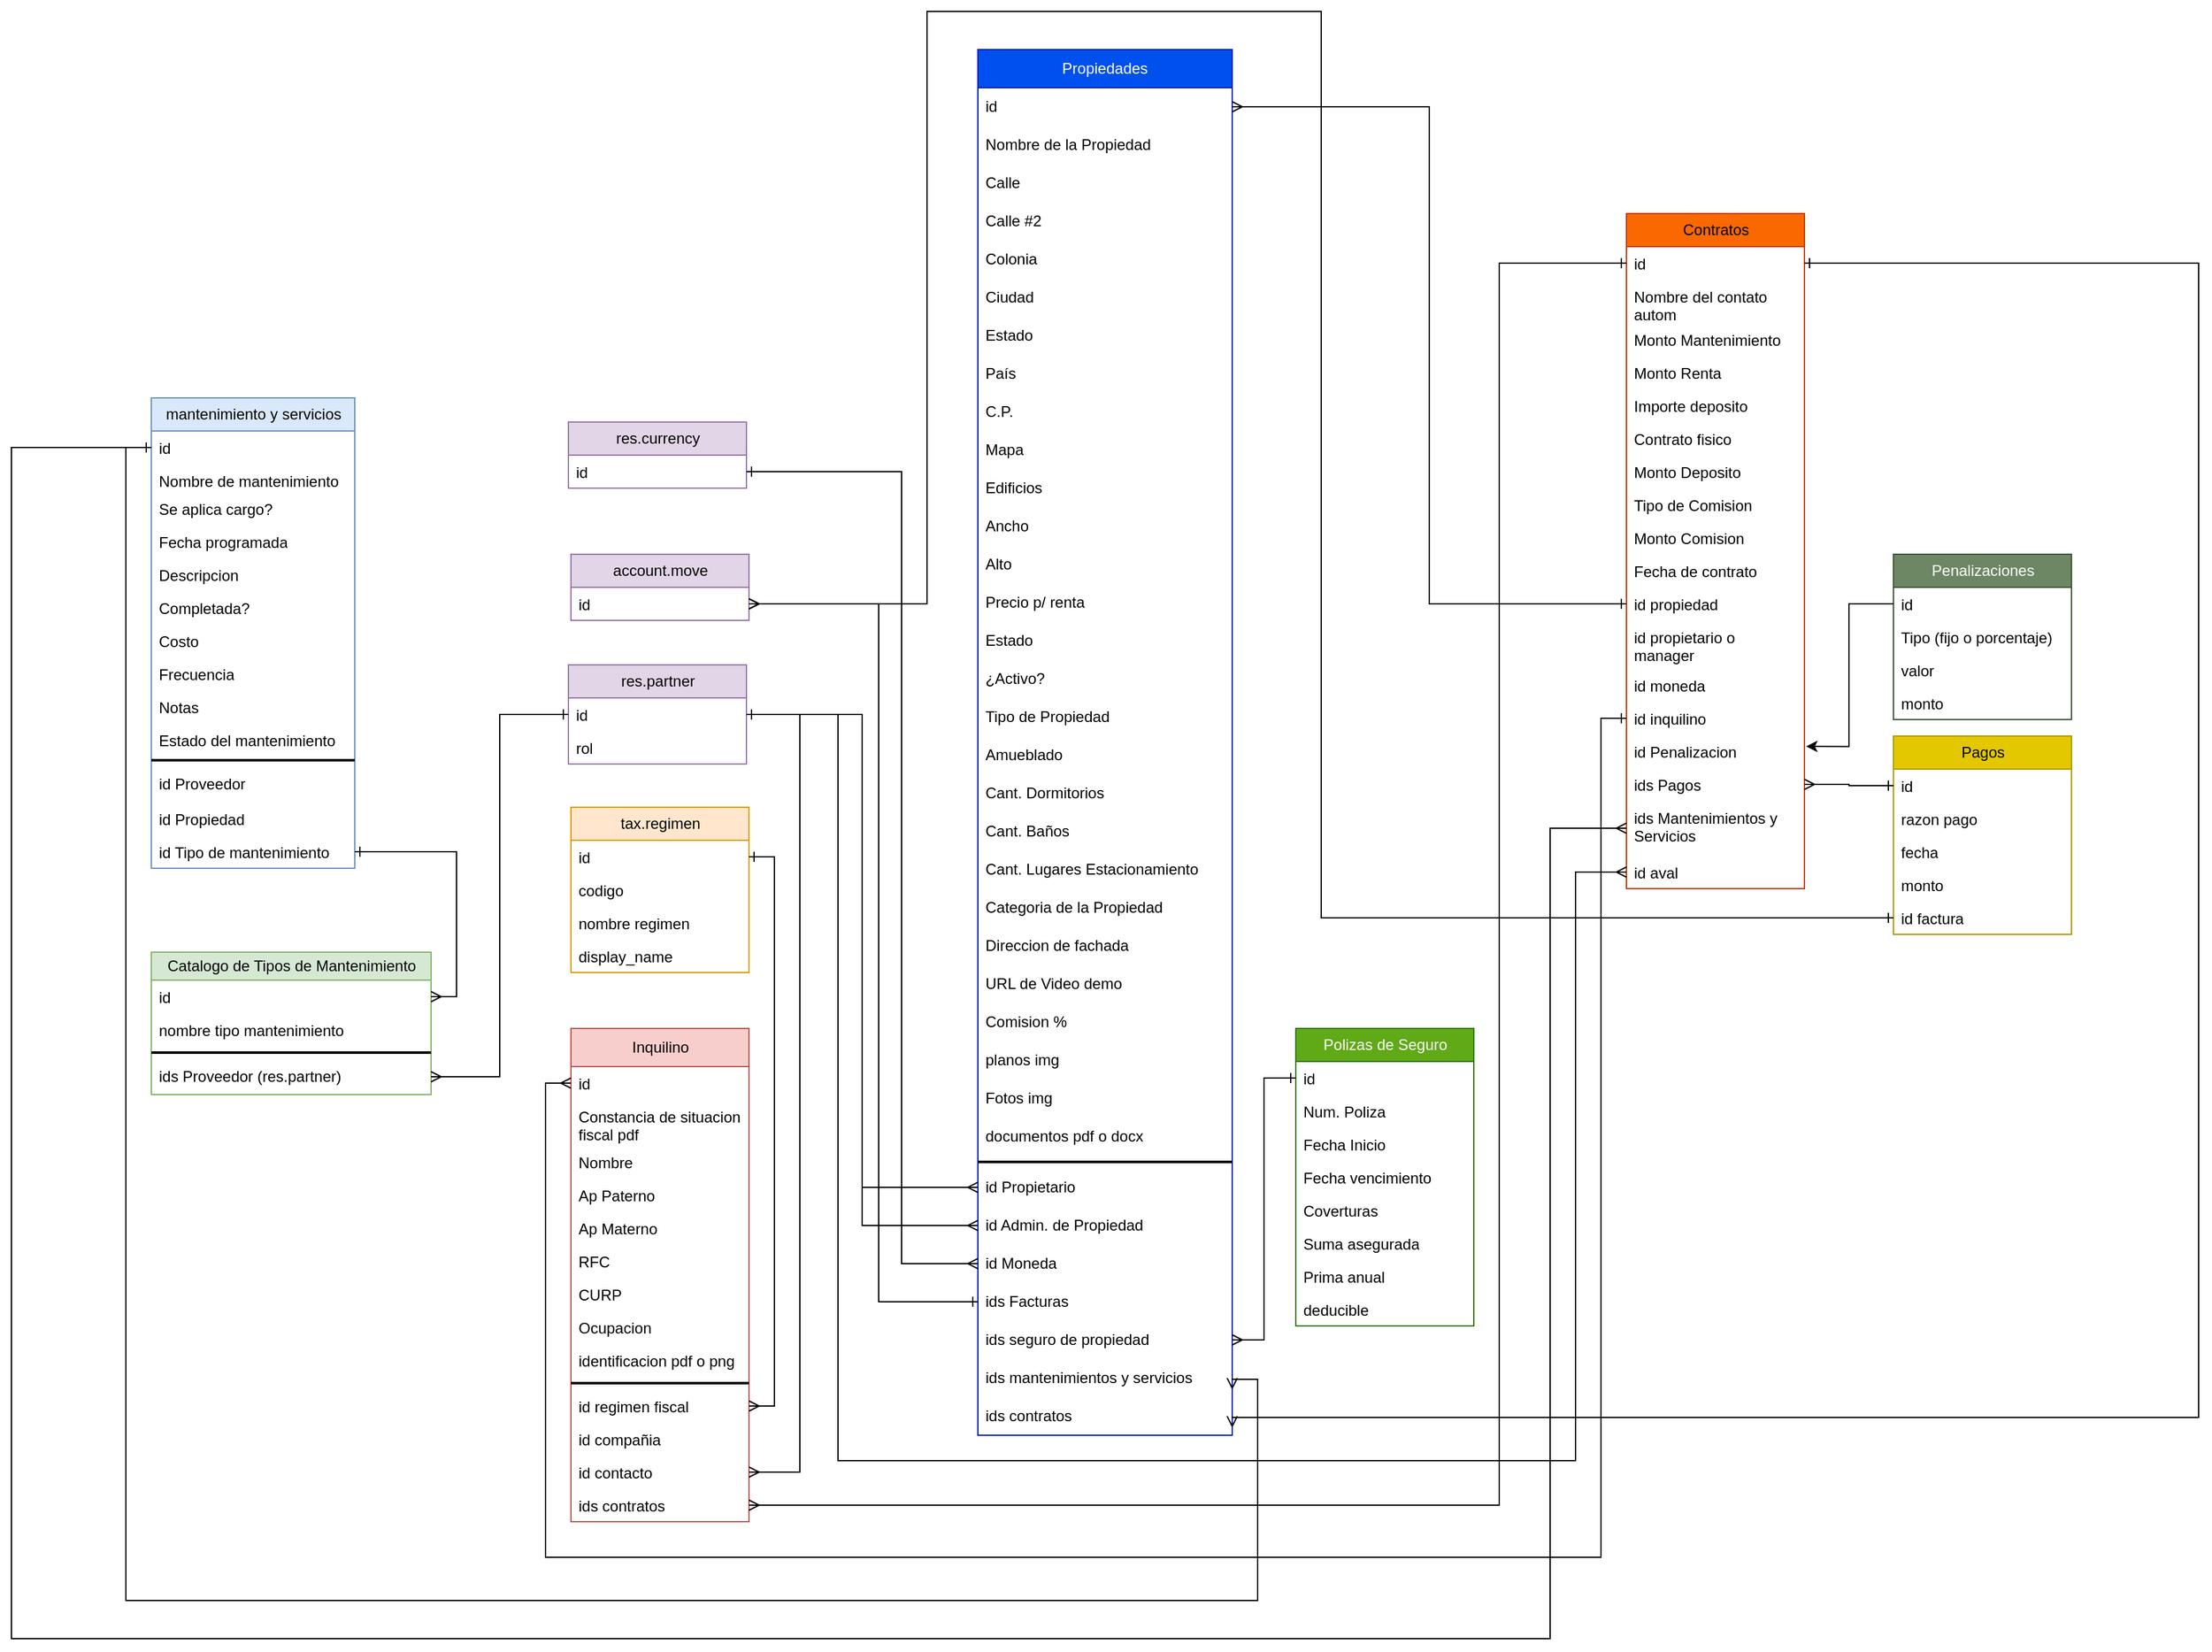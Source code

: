 <mxfile version="23.1.5" type="device">
  <diagram name="Página-1" id="oZFoH5vriw2M6Vu5BIgv">
    <mxGraphModel dx="1434" dy="836" grid="0" gridSize="10" guides="1" tooltips="1" connect="1" arrows="1" fold="1" page="1" pageScale="1" pageWidth="2336" pageHeight="1654" math="0" shadow="0">
      <root>
        <mxCell id="0" />
        <mxCell id="1" parent="0" />
        <mxCell id="PHPoJXNUA-QXFvKoqQLY-5" value="Propiedades" style="swimlane;fontStyle=0;childLayout=stackLayout;horizontal=1;startSize=30;horizontalStack=0;resizeParent=1;resizeParentMax=0;resizeLast=0;collapsible=1;marginBottom=0;whiteSpace=wrap;html=1;fillColor=#0050ef;fontColor=#ffffff;strokeColor=#001DBC;" parent="1" vertex="1">
          <mxGeometry x="1060" y="194" width="200" height="1090" as="geometry" />
        </mxCell>
        <mxCell id="PHPoJXNUA-QXFvKoqQLY-7" value="id" style="text;strokeColor=none;fillColor=none;align=left;verticalAlign=middle;spacingLeft=4;spacingRight=4;overflow=hidden;points=[[0,0.5],[1,0.5]];portConstraint=eastwest;rotatable=0;whiteSpace=wrap;html=1;" parent="PHPoJXNUA-QXFvKoqQLY-5" vertex="1">
          <mxGeometry y="30" width="200" height="30" as="geometry" />
        </mxCell>
        <mxCell id="PHPoJXNUA-QXFvKoqQLY-10" value="Nombre de la Propiedad" style="text;strokeColor=none;fillColor=none;align=left;verticalAlign=middle;spacingLeft=4;spacingRight=4;overflow=hidden;points=[[0,0.5],[1,0.5]];portConstraint=eastwest;rotatable=0;whiteSpace=wrap;html=1;" parent="PHPoJXNUA-QXFvKoqQLY-5" vertex="1">
          <mxGeometry y="60" width="200" height="30" as="geometry" />
        </mxCell>
        <mxCell id="PHPoJXNUA-QXFvKoqQLY-9" value="Calle" style="text;strokeColor=none;fillColor=none;align=left;verticalAlign=middle;spacingLeft=4;spacingRight=4;overflow=hidden;points=[[0,0.5],[1,0.5]];portConstraint=eastwest;rotatable=0;whiteSpace=wrap;html=1;" parent="PHPoJXNUA-QXFvKoqQLY-5" vertex="1">
          <mxGeometry y="90" width="200" height="30" as="geometry" />
        </mxCell>
        <mxCell id="PHPoJXNUA-QXFvKoqQLY-11" value="Calle #2" style="text;strokeColor=none;fillColor=none;align=left;verticalAlign=middle;spacingLeft=4;spacingRight=4;overflow=hidden;points=[[0,0.5],[1,0.5]];portConstraint=eastwest;rotatable=0;whiteSpace=wrap;html=1;" parent="PHPoJXNUA-QXFvKoqQLY-5" vertex="1">
          <mxGeometry y="120" width="200" height="30" as="geometry" />
        </mxCell>
        <mxCell id="PHPoJXNUA-QXFvKoqQLY-12" value="Colonia" style="text;strokeColor=none;fillColor=none;align=left;verticalAlign=middle;spacingLeft=4;spacingRight=4;overflow=hidden;points=[[0,0.5],[1,0.5]];portConstraint=eastwest;rotatable=0;whiteSpace=wrap;html=1;" parent="PHPoJXNUA-QXFvKoqQLY-5" vertex="1">
          <mxGeometry y="150" width="200" height="30" as="geometry" />
        </mxCell>
        <mxCell id="PHPoJXNUA-QXFvKoqQLY-16" value="Ciudad" style="text;strokeColor=none;fillColor=none;align=left;verticalAlign=middle;spacingLeft=4;spacingRight=4;overflow=hidden;points=[[0,0.5],[1,0.5]];portConstraint=eastwest;rotatable=0;whiteSpace=wrap;html=1;" parent="PHPoJXNUA-QXFvKoqQLY-5" vertex="1">
          <mxGeometry y="180" width="200" height="30" as="geometry" />
        </mxCell>
        <mxCell id="PHPoJXNUA-QXFvKoqQLY-15" value="Estado" style="text;strokeColor=none;fillColor=none;align=left;verticalAlign=middle;spacingLeft=4;spacingRight=4;overflow=hidden;points=[[0,0.5],[1,0.5]];portConstraint=eastwest;rotatable=0;whiteSpace=wrap;html=1;" parent="PHPoJXNUA-QXFvKoqQLY-5" vertex="1">
          <mxGeometry y="210" width="200" height="30" as="geometry" />
        </mxCell>
        <mxCell id="PHPoJXNUA-QXFvKoqQLY-14" value="País" style="text;strokeColor=none;fillColor=none;align=left;verticalAlign=middle;spacingLeft=4;spacingRight=4;overflow=hidden;points=[[0,0.5],[1,0.5]];portConstraint=eastwest;rotatable=0;whiteSpace=wrap;html=1;" parent="PHPoJXNUA-QXFvKoqQLY-5" vertex="1">
          <mxGeometry y="240" width="200" height="30" as="geometry" />
        </mxCell>
        <mxCell id="PHPoJXNUA-QXFvKoqQLY-13" value="C.P." style="text;strokeColor=none;fillColor=none;align=left;verticalAlign=middle;spacingLeft=4;spacingRight=4;overflow=hidden;points=[[0,0.5],[1,0.5]];portConstraint=eastwest;rotatable=0;whiteSpace=wrap;html=1;" parent="PHPoJXNUA-QXFvKoqQLY-5" vertex="1">
          <mxGeometry y="270" width="200" height="30" as="geometry" />
        </mxCell>
        <mxCell id="PHPoJXNUA-QXFvKoqQLY-18" value="Mapa" style="text;strokeColor=none;fillColor=none;align=left;verticalAlign=middle;spacingLeft=4;spacingRight=4;overflow=hidden;points=[[0,0.5],[1,0.5]];portConstraint=eastwest;rotatable=0;whiteSpace=wrap;html=1;" parent="PHPoJXNUA-QXFvKoqQLY-5" vertex="1">
          <mxGeometry y="300" width="200" height="30" as="geometry" />
        </mxCell>
        <mxCell id="PHPoJXNUA-QXFvKoqQLY-17" value="Edificios" style="text;strokeColor=none;fillColor=none;align=left;verticalAlign=middle;spacingLeft=4;spacingRight=4;overflow=hidden;points=[[0,0.5],[1,0.5]];portConstraint=eastwest;rotatable=0;whiteSpace=wrap;html=1;" parent="PHPoJXNUA-QXFvKoqQLY-5" vertex="1">
          <mxGeometry y="330" width="200" height="30" as="geometry" />
        </mxCell>
        <mxCell id="PHPoJXNUA-QXFvKoqQLY-22" value="Ancho" style="text;strokeColor=none;fillColor=none;align=left;verticalAlign=middle;spacingLeft=4;spacingRight=4;overflow=hidden;points=[[0,0.5],[1,0.5]];portConstraint=eastwest;rotatable=0;whiteSpace=wrap;html=1;" parent="PHPoJXNUA-QXFvKoqQLY-5" vertex="1">
          <mxGeometry y="360" width="200" height="30" as="geometry" />
        </mxCell>
        <mxCell id="PHPoJXNUA-QXFvKoqQLY-21" value="Alto" style="text;strokeColor=none;fillColor=none;align=left;verticalAlign=middle;spacingLeft=4;spacingRight=4;overflow=hidden;points=[[0,0.5],[1,0.5]];portConstraint=eastwest;rotatable=0;whiteSpace=wrap;html=1;" parent="PHPoJXNUA-QXFvKoqQLY-5" vertex="1">
          <mxGeometry y="390" width="200" height="30" as="geometry" />
        </mxCell>
        <mxCell id="PHPoJXNUA-QXFvKoqQLY-20" value="Precio p/ renta" style="text;strokeColor=none;fillColor=none;align=left;verticalAlign=middle;spacingLeft=4;spacingRight=4;overflow=hidden;points=[[0,0.5],[1,0.5]];portConstraint=eastwest;rotatable=0;whiteSpace=wrap;html=1;" parent="PHPoJXNUA-QXFvKoqQLY-5" vertex="1">
          <mxGeometry y="420" width="200" height="30" as="geometry" />
        </mxCell>
        <mxCell id="PHPoJXNUA-QXFvKoqQLY-19" value="Estado" style="text;strokeColor=none;fillColor=none;align=left;verticalAlign=middle;spacingLeft=4;spacingRight=4;overflow=hidden;points=[[0,0.5],[1,0.5]];portConstraint=eastwest;rotatable=0;whiteSpace=wrap;html=1;" parent="PHPoJXNUA-QXFvKoqQLY-5" vertex="1">
          <mxGeometry y="450" width="200" height="30" as="geometry" />
        </mxCell>
        <mxCell id="PHPoJXNUA-QXFvKoqQLY-24" value="¿Activo?" style="text;strokeColor=none;fillColor=none;align=left;verticalAlign=middle;spacingLeft=4;spacingRight=4;overflow=hidden;points=[[0,0.5],[1,0.5]];portConstraint=eastwest;rotatable=0;whiteSpace=wrap;html=1;" parent="PHPoJXNUA-QXFvKoqQLY-5" vertex="1">
          <mxGeometry y="480" width="200" height="30" as="geometry" />
        </mxCell>
        <mxCell id="PHPoJXNUA-QXFvKoqQLY-23" value="Tipo de Propiedad" style="text;strokeColor=none;fillColor=none;align=left;verticalAlign=middle;spacingLeft=4;spacingRight=4;overflow=hidden;points=[[0,0.5],[1,0.5]];portConstraint=eastwest;rotatable=0;whiteSpace=wrap;html=1;" parent="PHPoJXNUA-QXFvKoqQLY-5" vertex="1">
          <mxGeometry y="510" width="200" height="30" as="geometry" />
        </mxCell>
        <mxCell id="PHPoJXNUA-QXFvKoqQLY-26" value="Amueblado" style="text;strokeColor=none;fillColor=none;align=left;verticalAlign=middle;spacingLeft=4;spacingRight=4;overflow=hidden;points=[[0,0.5],[1,0.5]];portConstraint=eastwest;rotatable=0;whiteSpace=wrap;html=1;" parent="PHPoJXNUA-QXFvKoqQLY-5" vertex="1">
          <mxGeometry y="540" width="200" height="30" as="geometry" />
        </mxCell>
        <mxCell id="PHPoJXNUA-QXFvKoqQLY-25" value="Cant. Dormitorios" style="text;strokeColor=none;fillColor=none;align=left;verticalAlign=middle;spacingLeft=4;spacingRight=4;overflow=hidden;points=[[0,0.5],[1,0.5]];portConstraint=eastwest;rotatable=0;whiteSpace=wrap;html=1;" parent="PHPoJXNUA-QXFvKoqQLY-5" vertex="1">
          <mxGeometry y="570" width="200" height="30" as="geometry" />
        </mxCell>
        <mxCell id="PHPoJXNUA-QXFvKoqQLY-30" value="Cant. Baños" style="text;strokeColor=none;fillColor=none;align=left;verticalAlign=middle;spacingLeft=4;spacingRight=4;overflow=hidden;points=[[0,0.5],[1,0.5]];portConstraint=eastwest;rotatable=0;whiteSpace=wrap;html=1;" parent="PHPoJXNUA-QXFvKoqQLY-5" vertex="1">
          <mxGeometry y="600" width="200" height="30" as="geometry" />
        </mxCell>
        <mxCell id="PHPoJXNUA-QXFvKoqQLY-31" value="Cant. Lugares Estacionamiento" style="text;strokeColor=none;fillColor=none;align=left;verticalAlign=middle;spacingLeft=4;spacingRight=4;overflow=hidden;points=[[0,0.5],[1,0.5]];portConstraint=eastwest;rotatable=0;whiteSpace=wrap;html=1;" parent="PHPoJXNUA-QXFvKoqQLY-5" vertex="1">
          <mxGeometry y="630" width="200" height="30" as="geometry" />
        </mxCell>
        <mxCell id="PHPoJXNUA-QXFvKoqQLY-28" value="Categoria de la Propiedad" style="text;strokeColor=none;fillColor=none;align=left;verticalAlign=middle;spacingLeft=4;spacingRight=4;overflow=hidden;points=[[0,0.5],[1,0.5]];portConstraint=eastwest;rotatable=0;whiteSpace=wrap;html=1;" parent="PHPoJXNUA-QXFvKoqQLY-5" vertex="1">
          <mxGeometry y="660" width="200" height="30" as="geometry" />
        </mxCell>
        <mxCell id="PHPoJXNUA-QXFvKoqQLY-29" value="Direccion de fachada" style="text;strokeColor=none;fillColor=none;align=left;verticalAlign=middle;spacingLeft=4;spacingRight=4;overflow=hidden;points=[[0,0.5],[1,0.5]];portConstraint=eastwest;rotatable=0;whiteSpace=wrap;html=1;" parent="PHPoJXNUA-QXFvKoqQLY-5" vertex="1">
          <mxGeometry y="690" width="200" height="30" as="geometry" />
        </mxCell>
        <mxCell id="PHPoJXNUA-QXFvKoqQLY-32" value="URL de Video demo" style="text;strokeColor=none;fillColor=none;align=left;verticalAlign=middle;spacingLeft=4;spacingRight=4;overflow=hidden;points=[[0,0.5],[1,0.5]];portConstraint=eastwest;rotatable=0;whiteSpace=wrap;html=1;" parent="PHPoJXNUA-QXFvKoqQLY-5" vertex="1">
          <mxGeometry y="720" width="200" height="30" as="geometry" />
        </mxCell>
        <mxCell id="PHPoJXNUA-QXFvKoqQLY-34" value="Comision %" style="text;strokeColor=none;fillColor=none;align=left;verticalAlign=middle;spacingLeft=4;spacingRight=4;overflow=hidden;points=[[0,0.5],[1,0.5]];portConstraint=eastwest;rotatable=0;whiteSpace=wrap;html=1;" parent="PHPoJXNUA-QXFvKoqQLY-5" vertex="1">
          <mxGeometry y="750" width="200" height="30" as="geometry" />
        </mxCell>
        <mxCell id="PHPoJXNUA-QXFvKoqQLY-42" value="planos img" style="text;strokeColor=none;fillColor=none;align=left;verticalAlign=middle;spacingLeft=4;spacingRight=4;overflow=hidden;points=[[0,0.5],[1,0.5]];portConstraint=eastwest;rotatable=0;whiteSpace=wrap;html=1;" parent="PHPoJXNUA-QXFvKoqQLY-5" vertex="1">
          <mxGeometry y="780" width="200" height="30" as="geometry" />
        </mxCell>
        <mxCell id="PHPoJXNUA-QXFvKoqQLY-44" value="Fotos img" style="text;strokeColor=none;fillColor=none;align=left;verticalAlign=middle;spacingLeft=4;spacingRight=4;overflow=hidden;points=[[0,0.5],[1,0.5]];portConstraint=eastwest;rotatable=0;whiteSpace=wrap;html=1;" parent="PHPoJXNUA-QXFvKoqQLY-5" vertex="1">
          <mxGeometry y="810" width="200" height="30" as="geometry" />
        </mxCell>
        <mxCell id="PHPoJXNUA-QXFvKoqQLY-45" value="documentos pdf o docx" style="text;strokeColor=none;fillColor=none;align=left;verticalAlign=middle;spacingLeft=4;spacingRight=4;overflow=hidden;points=[[0,0.5],[1,0.5]];portConstraint=eastwest;rotatable=0;whiteSpace=wrap;html=1;" parent="PHPoJXNUA-QXFvKoqQLY-5" vertex="1">
          <mxGeometry y="840" width="200" height="30" as="geometry" />
        </mxCell>
        <mxCell id="PHPoJXNUA-QXFvKoqQLY-163" value="" style="line;strokeWidth=2;html=1;" parent="PHPoJXNUA-QXFvKoqQLY-5" vertex="1">
          <mxGeometry y="870" width="200" height="10" as="geometry" />
        </mxCell>
        <mxCell id="PHPoJXNUA-QXFvKoqQLY-35" value="id Propietario" style="text;strokeColor=none;fillColor=none;align=left;verticalAlign=middle;spacingLeft=4;spacingRight=4;overflow=hidden;points=[[0,0.5],[1,0.5]];portConstraint=eastwest;rotatable=0;whiteSpace=wrap;html=1;" parent="PHPoJXNUA-QXFvKoqQLY-5" vertex="1">
          <mxGeometry y="880" width="200" height="30" as="geometry" />
        </mxCell>
        <mxCell id="PHPoJXNUA-QXFvKoqQLY-27" value="id Admin. de Propiedad" style="text;strokeColor=none;fillColor=none;align=left;verticalAlign=middle;spacingLeft=4;spacingRight=4;overflow=hidden;points=[[0,0.5],[1,0.5]];portConstraint=eastwest;rotatable=0;whiteSpace=wrap;html=1;" parent="PHPoJXNUA-QXFvKoqQLY-5" vertex="1">
          <mxGeometry y="910" width="200" height="30" as="geometry" />
        </mxCell>
        <mxCell id="PHPoJXNUA-QXFvKoqQLY-33" value="id Moneda" style="text;strokeColor=none;fillColor=none;align=left;verticalAlign=middle;spacingLeft=4;spacingRight=4;overflow=hidden;points=[[0,0.5],[1,0.5]];portConstraint=eastwest;rotatable=0;whiteSpace=wrap;html=1;" parent="PHPoJXNUA-QXFvKoqQLY-5" vertex="1">
          <mxGeometry y="940" width="200" height="30" as="geometry" />
        </mxCell>
        <mxCell id="PHPoJXNUA-QXFvKoqQLY-41" value="ids Facturas" style="text;strokeColor=none;fillColor=none;align=left;verticalAlign=middle;spacingLeft=4;spacingRight=4;overflow=hidden;points=[[0,0.5],[1,0.5]];portConstraint=eastwest;rotatable=0;whiteSpace=wrap;html=1;" parent="PHPoJXNUA-QXFvKoqQLY-5" vertex="1">
          <mxGeometry y="970" width="200" height="30" as="geometry" />
        </mxCell>
        <mxCell id="PHPoJXNUA-QXFvKoqQLY-43" value="ids seguro de propiedad" style="text;strokeColor=none;fillColor=none;align=left;verticalAlign=middle;spacingLeft=4;spacingRight=4;overflow=hidden;points=[[0,0.5],[1,0.5]];portConstraint=eastwest;rotatable=0;whiteSpace=wrap;html=1;" parent="PHPoJXNUA-QXFvKoqQLY-5" vertex="1">
          <mxGeometry y="1000" width="200" height="30" as="geometry" />
        </mxCell>
        <mxCell id="PHPoJXNUA-QXFvKoqQLY-40" value="ids mantenimientos y servicios" style="text;strokeColor=none;fillColor=none;align=left;verticalAlign=middle;spacingLeft=4;spacingRight=4;overflow=hidden;points=[[0,0.5],[1,0.5]];portConstraint=eastwest;rotatable=0;whiteSpace=wrap;html=1;" parent="PHPoJXNUA-QXFvKoqQLY-5" vertex="1">
          <mxGeometry y="1030" width="200" height="30" as="geometry" />
        </mxCell>
        <mxCell id="PHPoJXNUA-QXFvKoqQLY-39" value="ids contratos" style="text;strokeColor=none;fillColor=none;align=left;verticalAlign=middle;spacingLeft=4;spacingRight=4;overflow=hidden;points=[[0,0.5],[1,0.5]];portConstraint=eastwest;rotatable=0;whiteSpace=wrap;html=1;" parent="PHPoJXNUA-QXFvKoqQLY-5" vertex="1">
          <mxGeometry y="1060" width="200" height="30" as="geometry" />
        </mxCell>
        <mxCell id="PHPoJXNUA-QXFvKoqQLY-48" value="Inquilino" style="swimlane;fontStyle=0;childLayout=stackLayout;horizontal=1;startSize=30;fillColor=#f8cecc;horizontalStack=0;resizeParent=1;resizeParentMax=0;resizeLast=0;collapsible=1;marginBottom=0;html=1;strokeColor=#b85450;" parent="1" vertex="1">
          <mxGeometry x="740" y="964" width="140" height="388" as="geometry" />
        </mxCell>
        <mxCell id="PHPoJXNUA-QXFvKoqQLY-49" value="id" style="text;strokeColor=none;fillColor=none;align=left;verticalAlign=top;spacingLeft=4;spacingRight=4;overflow=hidden;rotatable=0;points=[[0,0.5],[1,0.5]];portConstraint=eastwest;whiteSpace=wrap;html=1;" parent="PHPoJXNUA-QXFvKoqQLY-48" vertex="1">
          <mxGeometry y="30" width="140" height="26" as="geometry" />
        </mxCell>
        <mxCell id="PHPoJXNUA-QXFvKoqQLY-55" value="Constancia de situacion fiscal pdf" style="text;strokeColor=none;fillColor=none;align=left;verticalAlign=top;spacingLeft=4;spacingRight=4;overflow=hidden;rotatable=0;points=[[0,0.5],[1,0.5]];portConstraint=eastwest;whiteSpace=wrap;html=1;" parent="PHPoJXNUA-QXFvKoqQLY-48" vertex="1">
          <mxGeometry y="56" width="140" height="36" as="geometry" />
        </mxCell>
        <mxCell id="PHPoJXNUA-QXFvKoqQLY-56" value="Nombre" style="text;strokeColor=none;fillColor=none;align=left;verticalAlign=top;spacingLeft=4;spacingRight=4;overflow=hidden;rotatable=0;points=[[0,0.5],[1,0.5]];portConstraint=eastwest;whiteSpace=wrap;html=1;" parent="PHPoJXNUA-QXFvKoqQLY-48" vertex="1">
          <mxGeometry y="92" width="140" height="26" as="geometry" />
        </mxCell>
        <mxCell id="PHPoJXNUA-QXFvKoqQLY-53" value="Ap Paterno" style="text;strokeColor=none;fillColor=none;align=left;verticalAlign=top;spacingLeft=4;spacingRight=4;overflow=hidden;rotatable=0;points=[[0,0.5],[1,0.5]];portConstraint=eastwest;whiteSpace=wrap;html=1;" parent="PHPoJXNUA-QXFvKoqQLY-48" vertex="1">
          <mxGeometry y="118" width="140" height="26" as="geometry" />
        </mxCell>
        <mxCell id="PHPoJXNUA-QXFvKoqQLY-59" value="Ap Materno" style="text;strokeColor=none;fillColor=none;align=left;verticalAlign=top;spacingLeft=4;spacingRight=4;overflow=hidden;rotatable=0;points=[[0,0.5],[1,0.5]];portConstraint=eastwest;whiteSpace=wrap;html=1;" parent="PHPoJXNUA-QXFvKoqQLY-48" vertex="1">
          <mxGeometry y="144" width="140" height="26" as="geometry" />
        </mxCell>
        <mxCell id="PHPoJXNUA-QXFvKoqQLY-52" value="RFC" style="text;strokeColor=none;fillColor=none;align=left;verticalAlign=top;spacingLeft=4;spacingRight=4;overflow=hidden;rotatable=0;points=[[0,0.5],[1,0.5]];portConstraint=eastwest;whiteSpace=wrap;html=1;" parent="PHPoJXNUA-QXFvKoqQLY-48" vertex="1">
          <mxGeometry y="170" width="140" height="26" as="geometry" />
        </mxCell>
        <mxCell id="PHPoJXNUA-QXFvKoqQLY-60" value="CURP" style="text;strokeColor=none;fillColor=none;align=left;verticalAlign=top;spacingLeft=4;spacingRight=4;overflow=hidden;rotatable=0;points=[[0,0.5],[1,0.5]];portConstraint=eastwest;whiteSpace=wrap;html=1;" parent="PHPoJXNUA-QXFvKoqQLY-48" vertex="1">
          <mxGeometry y="196" width="140" height="26" as="geometry" />
        </mxCell>
        <mxCell id="PHPoJXNUA-QXFvKoqQLY-57" value="Ocupacion" style="text;strokeColor=none;fillColor=none;align=left;verticalAlign=top;spacingLeft=4;spacingRight=4;overflow=hidden;rotatable=0;points=[[0,0.5],[1,0.5]];portConstraint=eastwest;whiteSpace=wrap;html=1;" parent="PHPoJXNUA-QXFvKoqQLY-48" vertex="1">
          <mxGeometry y="222" width="140" height="26" as="geometry" />
        </mxCell>
        <mxCell id="PHPoJXNUA-QXFvKoqQLY-58" value="identificacion pdf o png" style="text;strokeColor=none;fillColor=none;align=left;verticalAlign=top;spacingLeft=4;spacingRight=4;overflow=hidden;rotatable=0;points=[[0,0.5],[1,0.5]];portConstraint=eastwest;whiteSpace=wrap;html=1;" parent="PHPoJXNUA-QXFvKoqQLY-48" vertex="1">
          <mxGeometry y="248" width="140" height="26" as="geometry" />
        </mxCell>
        <mxCell id="PHPoJXNUA-QXFvKoqQLY-162" value="" style="line;strokeWidth=2;html=1;" parent="PHPoJXNUA-QXFvKoqQLY-48" vertex="1">
          <mxGeometry y="274" width="140" height="10" as="geometry" />
        </mxCell>
        <mxCell id="PHPoJXNUA-QXFvKoqQLY-54" value="id regimen fiscal" style="text;strokeColor=none;fillColor=none;align=left;verticalAlign=top;spacingLeft=4;spacingRight=4;overflow=hidden;rotatable=0;points=[[0,0.5],[1,0.5]];portConstraint=eastwest;whiteSpace=wrap;html=1;" parent="PHPoJXNUA-QXFvKoqQLY-48" vertex="1">
          <mxGeometry y="284" width="140" height="26" as="geometry" />
        </mxCell>
        <mxCell id="PHPoJXNUA-QXFvKoqQLY-68" value="id compañia" style="text;strokeColor=none;fillColor=none;align=left;verticalAlign=top;spacingLeft=4;spacingRight=4;overflow=hidden;rotatable=0;points=[[0,0.5],[1,0.5]];portConstraint=eastwest;whiteSpace=wrap;html=1;" parent="PHPoJXNUA-QXFvKoqQLY-48" vertex="1">
          <mxGeometry y="310" width="140" height="26" as="geometry" />
        </mxCell>
        <mxCell id="PHPoJXNUA-QXFvKoqQLY-50" value="id contacto" style="text;strokeColor=none;fillColor=none;align=left;verticalAlign=top;spacingLeft=4;spacingRight=4;overflow=hidden;rotatable=0;points=[[0,0.5],[1,0.5]];portConstraint=eastwest;whiteSpace=wrap;html=1;" parent="PHPoJXNUA-QXFvKoqQLY-48" vertex="1">
          <mxGeometry y="336" width="140" height="26" as="geometry" />
        </mxCell>
        <mxCell id="PHPoJXNUA-QXFvKoqQLY-51" value="ids contratos" style="text;strokeColor=none;fillColor=none;align=left;verticalAlign=top;spacingLeft=4;spacingRight=4;overflow=hidden;rotatable=0;points=[[0,0.5],[1,0.5]];portConstraint=eastwest;whiteSpace=wrap;html=1;" parent="PHPoJXNUA-QXFvKoqQLY-48" vertex="1">
          <mxGeometry y="362" width="140" height="26" as="geometry" />
        </mxCell>
        <mxCell id="PHPoJXNUA-QXFvKoqQLY-61" value="Contratos" style="swimlane;fontStyle=0;childLayout=stackLayout;horizontal=1;startSize=26;fillColor=#fa6800;horizontalStack=0;resizeParent=1;resizeParentMax=0;resizeLast=0;collapsible=1;marginBottom=0;html=1;fontColor=#000000;strokeColor=#C73500;" parent="1" vertex="1">
          <mxGeometry x="1570" y="323" width="140" height="531" as="geometry" />
        </mxCell>
        <mxCell id="PHPoJXNUA-QXFvKoqQLY-63" value="id" style="text;strokeColor=none;fillColor=none;align=left;verticalAlign=top;spacingLeft=4;spacingRight=4;overflow=hidden;rotatable=0;points=[[0,0.5],[1,0.5]];portConstraint=eastwest;whiteSpace=wrap;html=1;" parent="PHPoJXNUA-QXFvKoqQLY-61" vertex="1">
          <mxGeometry y="26" width="140" height="26" as="geometry" />
        </mxCell>
        <mxCell id="PHPoJXNUA-QXFvKoqQLY-62" value="Nombre del contato autom" style="text;strokeColor=none;fillColor=none;align=left;verticalAlign=top;spacingLeft=4;spacingRight=4;overflow=hidden;rotatable=0;points=[[0,0.5],[1,0.5]];portConstraint=eastwest;whiteSpace=wrap;html=1;" parent="PHPoJXNUA-QXFvKoqQLY-61" vertex="1">
          <mxGeometry y="52" width="140" height="34" as="geometry" />
        </mxCell>
        <mxCell id="PHPoJXNUA-QXFvKoqQLY-76" value="Monto Mantenimiento" style="text;strokeColor=none;fillColor=none;align=left;verticalAlign=top;spacingLeft=4;spacingRight=4;overflow=hidden;rotatable=0;points=[[0,0.5],[1,0.5]];portConstraint=eastwest;whiteSpace=wrap;html=1;" parent="PHPoJXNUA-QXFvKoqQLY-61" vertex="1">
          <mxGeometry y="86" width="140" height="26" as="geometry" />
        </mxCell>
        <mxCell id="PHPoJXNUA-QXFvKoqQLY-75" value="Monto Renta" style="text;strokeColor=none;fillColor=none;align=left;verticalAlign=top;spacingLeft=4;spacingRight=4;overflow=hidden;rotatable=0;points=[[0,0.5],[1,0.5]];portConstraint=eastwest;whiteSpace=wrap;html=1;" parent="PHPoJXNUA-QXFvKoqQLY-61" vertex="1">
          <mxGeometry y="112" width="140" height="26" as="geometry" />
        </mxCell>
        <mxCell id="PHPoJXNUA-QXFvKoqQLY-74" value="Importe deposito" style="text;strokeColor=none;fillColor=none;align=left;verticalAlign=top;spacingLeft=4;spacingRight=4;overflow=hidden;rotatable=0;points=[[0,0.5],[1,0.5]];portConstraint=eastwest;whiteSpace=wrap;html=1;" parent="PHPoJXNUA-QXFvKoqQLY-61" vertex="1">
          <mxGeometry y="138" width="140" height="26" as="geometry" />
        </mxCell>
        <mxCell id="PHPoJXNUA-QXFvKoqQLY-73" value="Contrato fisico" style="text;strokeColor=none;fillColor=none;align=left;verticalAlign=top;spacingLeft=4;spacingRight=4;overflow=hidden;rotatable=0;points=[[0,0.5],[1,0.5]];portConstraint=eastwest;whiteSpace=wrap;html=1;" parent="PHPoJXNUA-QXFvKoqQLY-61" vertex="1">
          <mxGeometry y="164" width="140" height="26" as="geometry" />
        </mxCell>
        <mxCell id="PHPoJXNUA-QXFvKoqQLY-71" value="Monto Deposito" style="text;strokeColor=none;fillColor=none;align=left;verticalAlign=top;spacingLeft=4;spacingRight=4;overflow=hidden;rotatable=0;points=[[0,0.5],[1,0.5]];portConstraint=eastwest;whiteSpace=wrap;html=1;" parent="PHPoJXNUA-QXFvKoqQLY-61" vertex="1">
          <mxGeometry y="190" width="140" height="26" as="geometry" />
        </mxCell>
        <mxCell id="PHPoJXNUA-QXFvKoqQLY-83" value="Tipo de Comision" style="text;strokeColor=none;fillColor=none;align=left;verticalAlign=top;spacingLeft=4;spacingRight=4;overflow=hidden;rotatable=0;points=[[0,0.5],[1,0.5]];portConstraint=eastwest;whiteSpace=wrap;html=1;" parent="PHPoJXNUA-QXFvKoqQLY-61" vertex="1">
          <mxGeometry y="216" width="140" height="26" as="geometry" />
        </mxCell>
        <mxCell id="PHPoJXNUA-QXFvKoqQLY-82" value="Monto Comision" style="text;strokeColor=none;fillColor=none;align=left;verticalAlign=top;spacingLeft=4;spacingRight=4;overflow=hidden;rotatable=0;points=[[0,0.5],[1,0.5]];portConstraint=eastwest;whiteSpace=wrap;html=1;" parent="PHPoJXNUA-QXFvKoqQLY-61" vertex="1">
          <mxGeometry y="242" width="140" height="26" as="geometry" />
        </mxCell>
        <mxCell id="PHPoJXNUA-QXFvKoqQLY-72" value="Fecha de contrato" style="text;strokeColor=none;fillColor=none;align=left;verticalAlign=top;spacingLeft=4;spacingRight=4;overflow=hidden;rotatable=0;points=[[0,0.5],[1,0.5]];portConstraint=eastwest;whiteSpace=wrap;html=1;" parent="PHPoJXNUA-QXFvKoqQLY-61" vertex="1">
          <mxGeometry y="268" width="140" height="26" as="geometry" />
        </mxCell>
        <mxCell id="PHPoJXNUA-QXFvKoqQLY-70" value="id propiedad" style="text;strokeColor=none;fillColor=none;align=left;verticalAlign=top;spacingLeft=4;spacingRight=4;overflow=hidden;rotatable=0;points=[[0,0.5],[1,0.5]];portConstraint=eastwest;whiteSpace=wrap;html=1;" parent="PHPoJXNUA-QXFvKoqQLY-61" vertex="1">
          <mxGeometry y="294" width="140" height="26" as="geometry" />
        </mxCell>
        <mxCell id="PHPoJXNUA-QXFvKoqQLY-69" value="id propietario o manager" style="text;strokeColor=none;fillColor=none;align=left;verticalAlign=top;spacingLeft=4;spacingRight=4;overflow=hidden;rotatable=0;points=[[0,0.5],[1,0.5]];portConstraint=eastwest;whiteSpace=wrap;html=1;" parent="PHPoJXNUA-QXFvKoqQLY-61" vertex="1">
          <mxGeometry y="320" width="140" height="38" as="geometry" />
        </mxCell>
        <mxCell id="PHPoJXNUA-QXFvKoqQLY-67" value="id moneda" style="text;strokeColor=none;fillColor=none;align=left;verticalAlign=top;spacingLeft=4;spacingRight=4;overflow=hidden;rotatable=0;points=[[0,0.5],[1,0.5]];portConstraint=eastwest;whiteSpace=wrap;html=1;" parent="PHPoJXNUA-QXFvKoqQLY-61" vertex="1">
          <mxGeometry y="358" width="140" height="26" as="geometry" />
        </mxCell>
        <mxCell id="PHPoJXNUA-QXFvKoqQLY-66" value="id inquilino" style="text;strokeColor=none;fillColor=none;align=left;verticalAlign=top;spacingLeft=4;spacingRight=4;overflow=hidden;rotatable=0;points=[[0,0.5],[1,0.5]];portConstraint=eastwest;whiteSpace=wrap;html=1;" parent="PHPoJXNUA-QXFvKoqQLY-61" vertex="1">
          <mxGeometry y="384" width="140" height="26" as="geometry" />
        </mxCell>
        <mxCell id="PHPoJXNUA-QXFvKoqQLY-81" value="id Penalizacion" style="text;strokeColor=none;fillColor=none;align=left;verticalAlign=top;spacingLeft=4;spacingRight=4;overflow=hidden;rotatable=0;points=[[0,0.5],[1,0.5]];portConstraint=eastwest;whiteSpace=wrap;html=1;" parent="PHPoJXNUA-QXFvKoqQLY-61" vertex="1">
          <mxGeometry y="410" width="140" height="26" as="geometry" />
        </mxCell>
        <mxCell id="PHPoJXNUA-QXFvKoqQLY-80" value="ids Pagos" style="text;strokeColor=none;fillColor=none;align=left;verticalAlign=top;spacingLeft=4;spacingRight=4;overflow=hidden;rotatable=0;points=[[0,0.5],[1,0.5]];portConstraint=eastwest;whiteSpace=wrap;html=1;" parent="PHPoJXNUA-QXFvKoqQLY-61" vertex="1">
          <mxGeometry y="436" width="140" height="26" as="geometry" />
        </mxCell>
        <mxCell id="PHPoJXNUA-QXFvKoqQLY-79" value="ids Mantenimientos y Servicios" style="text;strokeColor=none;fillColor=none;align=left;verticalAlign=top;spacingLeft=4;spacingRight=4;overflow=hidden;rotatable=0;points=[[0,0.5],[1,0.5]];portConstraint=eastwest;whiteSpace=wrap;html=1;" parent="PHPoJXNUA-QXFvKoqQLY-61" vertex="1">
          <mxGeometry y="462" width="140" height="43" as="geometry" />
        </mxCell>
        <mxCell id="PHPoJXNUA-QXFvKoqQLY-65" value="id aval" style="text;strokeColor=none;fillColor=none;align=left;verticalAlign=top;spacingLeft=4;spacingRight=4;overflow=hidden;rotatable=0;points=[[0,0.5],[1,0.5]];portConstraint=eastwest;whiteSpace=wrap;html=1;" parent="PHPoJXNUA-QXFvKoqQLY-61" vertex="1">
          <mxGeometry y="505" width="140" height="26" as="geometry" />
        </mxCell>
        <mxCell id="PHPoJXNUA-QXFvKoqQLY-85" value="res.partner" style="swimlane;fontStyle=0;childLayout=stackLayout;horizontal=1;startSize=26;fillColor=#e1d5e7;horizontalStack=0;resizeParent=1;resizeParentMax=0;resizeLast=0;collapsible=1;marginBottom=0;html=1;strokeColor=#9673a6;" parent="1" vertex="1">
          <mxGeometry x="738" y="678" width="140" height="78" as="geometry" />
        </mxCell>
        <mxCell id="PHPoJXNUA-QXFvKoqQLY-86" value="id" style="text;strokeColor=none;fillColor=none;align=left;verticalAlign=top;spacingLeft=4;spacingRight=4;overflow=hidden;rotatable=0;points=[[0,0.5],[1,0.5]];portConstraint=eastwest;whiteSpace=wrap;html=1;" parent="PHPoJXNUA-QXFvKoqQLY-85" vertex="1">
          <mxGeometry y="26" width="140" height="26" as="geometry" />
        </mxCell>
        <mxCell id="PHPoJXNUA-QXFvKoqQLY-87" value="rol" style="text;strokeColor=none;fillColor=none;align=left;verticalAlign=top;spacingLeft=4;spacingRight=4;overflow=hidden;rotatable=0;points=[[0,0.5],[1,0.5]];portConstraint=eastwest;whiteSpace=wrap;html=1;" parent="PHPoJXNUA-QXFvKoqQLY-85" vertex="1">
          <mxGeometry y="52" width="140" height="26" as="geometry" />
        </mxCell>
        <mxCell id="PHPoJXNUA-QXFvKoqQLY-89" style="edgeStyle=orthogonalEdgeStyle;rounded=0;orthogonalLoop=1;jettySize=auto;html=1;exitX=1;exitY=0.5;exitDx=0;exitDy=0;entryX=1;entryY=0.5;entryDx=0;entryDy=0;endArrow=ERmany;endFill=0;startArrow=ERone;startFill=0;targetPerimeterSpacing=3;sourcePerimeterSpacing=3;" parent="1" source="PHPoJXNUA-QXFvKoqQLY-86" target="PHPoJXNUA-QXFvKoqQLY-50" edge="1">
          <mxGeometry relative="1" as="geometry">
            <Array as="points">
              <mxPoint x="920" y="717" />
              <mxPoint x="920" y="1313" />
            </Array>
          </mxGeometry>
        </mxCell>
        <mxCell id="PHPoJXNUA-QXFvKoqQLY-91" style="edgeStyle=orthogonalEdgeStyle;rounded=0;orthogonalLoop=1;jettySize=auto;html=1;exitX=1;exitY=0.5;exitDx=0;exitDy=0;entryX=1;entryY=0.5;entryDx=0;entryDy=0;endArrow=ERone;endFill=0;startArrow=ERmany;startFill=0;strokeColor=none;" parent="1" source="PHPoJXNUA-QXFvKoqQLY-51" target="PHPoJXNUA-QXFvKoqQLY-63" edge="1">
          <mxGeometry relative="1" as="geometry" />
        </mxCell>
        <mxCell id="PHPoJXNUA-QXFvKoqQLY-92" style="edgeStyle=orthogonalEdgeStyle;rounded=0;orthogonalLoop=1;jettySize=auto;html=1;exitX=1;exitY=0.5;exitDx=0;exitDy=0;entryX=0;entryY=0.5;entryDx=0;entryDy=0;endArrow=ERone;endFill=0;startArrow=ERmany;startFill=0;strokeWidth=1;" parent="1" source="PHPoJXNUA-QXFvKoqQLY-51" target="PHPoJXNUA-QXFvKoqQLY-63" edge="1">
          <mxGeometry relative="1" as="geometry">
            <Array as="points">
              <mxPoint x="1470" y="1339" />
              <mxPoint x="1470" y="362" />
            </Array>
          </mxGeometry>
        </mxCell>
        <mxCell id="PHPoJXNUA-QXFvKoqQLY-93" value="tax.regimen" style="swimlane;fontStyle=0;childLayout=stackLayout;horizontal=1;startSize=26;fillColor=#ffe6cc;horizontalStack=0;resizeParent=1;resizeParentMax=0;resizeLast=0;collapsible=1;marginBottom=0;html=1;strokeColor=#d79b00;" parent="1" vertex="1">
          <mxGeometry x="740" y="790" width="140" height="130" as="geometry" />
        </mxCell>
        <mxCell id="PHPoJXNUA-QXFvKoqQLY-94" value="id" style="text;strokeColor=none;fillColor=none;align=left;verticalAlign=top;spacingLeft=4;spacingRight=4;overflow=hidden;rotatable=0;points=[[0,0.5],[1,0.5]];portConstraint=eastwest;whiteSpace=wrap;html=1;" parent="PHPoJXNUA-QXFvKoqQLY-93" vertex="1">
          <mxGeometry y="26" width="140" height="26" as="geometry" />
        </mxCell>
        <mxCell id="fHUyVUI4U2NpnHIHoFO1-1" value="codigo" style="text;strokeColor=none;fillColor=none;align=left;verticalAlign=top;spacingLeft=4;spacingRight=4;overflow=hidden;rotatable=0;points=[[0,0.5],[1,0.5]];portConstraint=eastwest;whiteSpace=wrap;html=1;" vertex="1" parent="PHPoJXNUA-QXFvKoqQLY-93">
          <mxGeometry y="52" width="140" height="26" as="geometry" />
        </mxCell>
        <mxCell id="PHPoJXNUA-QXFvKoqQLY-95" value="nombre regimen" style="text;strokeColor=none;fillColor=none;align=left;verticalAlign=top;spacingLeft=4;spacingRight=4;overflow=hidden;rotatable=0;points=[[0,0.5],[1,0.5]];portConstraint=eastwest;whiteSpace=wrap;html=1;" parent="PHPoJXNUA-QXFvKoqQLY-93" vertex="1">
          <mxGeometry y="78" width="140" height="26" as="geometry" />
        </mxCell>
        <mxCell id="fHUyVUI4U2NpnHIHoFO1-2" value="display_name" style="text;strokeColor=none;fillColor=none;align=left;verticalAlign=top;spacingLeft=4;spacingRight=4;overflow=hidden;rotatable=0;points=[[0,0.5],[1,0.5]];portConstraint=eastwest;whiteSpace=wrap;html=1;" vertex="1" parent="PHPoJXNUA-QXFvKoqQLY-93">
          <mxGeometry y="104" width="140" height="26" as="geometry" />
        </mxCell>
        <mxCell id="PHPoJXNUA-QXFvKoqQLY-96" style="edgeStyle=orthogonalEdgeStyle;rounded=0;orthogonalLoop=1;jettySize=auto;html=1;exitX=1;exitY=0.5;exitDx=0;exitDy=0;entryX=1;entryY=0.5;entryDx=0;entryDy=0;startArrow=ERone;startFill=0;endArrow=ERmany;endFill=0;" parent="1" source="PHPoJXNUA-QXFvKoqQLY-94" target="PHPoJXNUA-QXFvKoqQLY-54" edge="1">
          <mxGeometry relative="1" as="geometry" />
        </mxCell>
        <mxCell id="PHPoJXNUA-QXFvKoqQLY-97" value="mantenimiento y servicios" style="swimlane;fontStyle=0;childLayout=stackLayout;horizontal=1;startSize=26;fillColor=#dae8fc;horizontalStack=0;resizeParent=1;resizeParentMax=0;resizeLast=0;collapsible=1;marginBottom=0;html=1;strokeColor=#6c8ebf;" parent="1" vertex="1">
          <mxGeometry x="410" y="468" width="160" height="370" as="geometry" />
        </mxCell>
        <mxCell id="PHPoJXNUA-QXFvKoqQLY-98" value="id" style="text;strokeColor=none;fillColor=none;align=left;verticalAlign=top;spacingLeft=4;spacingRight=4;overflow=hidden;rotatable=0;points=[[0,0.5],[1,0.5]];portConstraint=eastwest;whiteSpace=wrap;html=1;" parent="PHPoJXNUA-QXFvKoqQLY-97" vertex="1">
          <mxGeometry y="26" width="160" height="26" as="geometry" />
        </mxCell>
        <mxCell id="PHPoJXNUA-QXFvKoqQLY-99" value="Nombre de mantenimiento" style="text;strokeColor=none;fillColor=none;align=left;verticalAlign=top;spacingLeft=4;spacingRight=4;overflow=hidden;rotatable=0;points=[[0,0.5],[1,0.5]];portConstraint=eastwest;whiteSpace=wrap;html=1;" parent="PHPoJXNUA-QXFvKoqQLY-97" vertex="1">
          <mxGeometry y="52" width="160" height="22" as="geometry" />
        </mxCell>
        <mxCell id="PHPoJXNUA-QXFvKoqQLY-100" value="Se aplica cargo?" style="text;strokeColor=none;fillColor=none;align=left;verticalAlign=top;spacingLeft=4;spacingRight=4;overflow=hidden;rotatable=0;points=[[0,0.5],[1,0.5]];portConstraint=eastwest;whiteSpace=wrap;html=1;" parent="PHPoJXNUA-QXFvKoqQLY-97" vertex="1">
          <mxGeometry y="74" width="160" height="26" as="geometry" />
        </mxCell>
        <mxCell id="PHPoJXNUA-QXFvKoqQLY-104" value="Fecha programada" style="text;strokeColor=none;fillColor=none;align=left;verticalAlign=top;spacingLeft=4;spacingRight=4;overflow=hidden;rotatable=0;points=[[0,0.5],[1,0.5]];portConstraint=eastwest;whiteSpace=wrap;html=1;" parent="PHPoJXNUA-QXFvKoqQLY-97" vertex="1">
          <mxGeometry y="100" width="160" height="26" as="geometry" />
        </mxCell>
        <mxCell id="PHPoJXNUA-QXFvKoqQLY-106" value="Descripcion" style="text;strokeColor=none;fillColor=none;align=left;verticalAlign=top;spacingLeft=4;spacingRight=4;overflow=hidden;rotatable=0;points=[[0,0.5],[1,0.5]];portConstraint=eastwest;whiteSpace=wrap;html=1;" parent="PHPoJXNUA-QXFvKoqQLY-97" vertex="1">
          <mxGeometry y="126" width="160" height="26" as="geometry" />
        </mxCell>
        <mxCell id="PHPoJXNUA-QXFvKoqQLY-103" value="Completada?" style="text;strokeColor=none;fillColor=none;align=left;verticalAlign=top;spacingLeft=4;spacingRight=4;overflow=hidden;rotatable=0;points=[[0,0.5],[1,0.5]];portConstraint=eastwest;whiteSpace=wrap;html=1;" parent="PHPoJXNUA-QXFvKoqQLY-97" vertex="1">
          <mxGeometry y="152" width="160" height="26" as="geometry" />
        </mxCell>
        <mxCell id="PHPoJXNUA-QXFvKoqQLY-108" value="Costo" style="text;strokeColor=none;fillColor=none;align=left;verticalAlign=top;spacingLeft=4;spacingRight=4;overflow=hidden;rotatable=0;points=[[0,0.5],[1,0.5]];portConstraint=eastwest;whiteSpace=wrap;html=1;" parent="PHPoJXNUA-QXFvKoqQLY-97" vertex="1">
          <mxGeometry y="178" width="160" height="26" as="geometry" />
        </mxCell>
        <mxCell id="PHPoJXNUA-QXFvKoqQLY-109" value="Frecuencia" style="text;strokeColor=none;fillColor=none;align=left;verticalAlign=top;spacingLeft=4;spacingRight=4;overflow=hidden;rotatable=0;points=[[0,0.5],[1,0.5]];portConstraint=eastwest;whiteSpace=wrap;html=1;" parent="PHPoJXNUA-QXFvKoqQLY-97" vertex="1">
          <mxGeometry y="204" width="160" height="26" as="geometry" />
        </mxCell>
        <mxCell id="PHPoJXNUA-QXFvKoqQLY-107" value="Notas" style="text;strokeColor=none;fillColor=none;align=left;verticalAlign=top;spacingLeft=4;spacingRight=4;overflow=hidden;rotatable=0;points=[[0,0.5],[1,0.5]];portConstraint=eastwest;whiteSpace=wrap;html=1;" parent="PHPoJXNUA-QXFvKoqQLY-97" vertex="1">
          <mxGeometry y="230" width="160" height="26" as="geometry" />
        </mxCell>
        <mxCell id="PHPoJXNUA-QXFvKoqQLY-110" value="Estado del mantenimiento" style="text;strokeColor=none;fillColor=none;align=left;verticalAlign=top;spacingLeft=4;spacingRight=4;overflow=hidden;rotatable=0;points=[[0,0.5],[1,0.5]];portConstraint=eastwest;whiteSpace=wrap;html=1;" parent="PHPoJXNUA-QXFvKoqQLY-97" vertex="1">
          <mxGeometry y="256" width="160" height="24" as="geometry" />
        </mxCell>
        <mxCell id="PHPoJXNUA-QXFvKoqQLY-165" value="" style="line;strokeWidth=2;html=1;" parent="PHPoJXNUA-QXFvKoqQLY-97" vertex="1">
          <mxGeometry y="280" width="160" height="10" as="geometry" />
        </mxCell>
        <mxCell id="PHPoJXNUA-QXFvKoqQLY-115" value="id Proveedor" style="text;strokeColor=none;fillColor=none;align=left;verticalAlign=top;spacingLeft=4;spacingRight=4;overflow=hidden;rotatable=0;points=[[0,0.5],[1,0.5]];portConstraint=eastwest;whiteSpace=wrap;html=1;" parent="PHPoJXNUA-QXFvKoqQLY-97" vertex="1">
          <mxGeometry y="290" width="160" height="28" as="geometry" />
        </mxCell>
        <mxCell id="PHPoJXNUA-QXFvKoqQLY-105" value="id Propiedad" style="text;strokeColor=none;fillColor=none;align=left;verticalAlign=top;spacingLeft=4;spacingRight=4;overflow=hidden;rotatable=0;points=[[0,0.5],[1,0.5]];portConstraint=eastwest;whiteSpace=wrap;html=1;" parent="PHPoJXNUA-QXFvKoqQLY-97" vertex="1">
          <mxGeometry y="318" width="160" height="26" as="geometry" />
        </mxCell>
        <mxCell id="PHPoJXNUA-QXFvKoqQLY-101" value="id Tipo de mantenimiento" style="text;strokeColor=none;fillColor=none;align=left;verticalAlign=top;spacingLeft=4;spacingRight=4;overflow=hidden;rotatable=0;points=[[0,0.5],[1,0.5]];portConstraint=eastwest;whiteSpace=wrap;html=1;" parent="PHPoJXNUA-QXFvKoqQLY-97" vertex="1">
          <mxGeometry y="344" width="160" height="26" as="geometry" />
        </mxCell>
        <mxCell id="PHPoJXNUA-QXFvKoqQLY-111" value="Catalogo de Tipos de Mantenimiento" style="swimlane;fontStyle=0;childLayout=stackLayout;horizontal=1;startSize=22;fillColor=#d5e8d4;horizontalStack=0;resizeParent=1;resizeParentMax=0;resizeLast=0;collapsible=1;marginBottom=0;html=1;align=center;strokeColor=#82b366;" parent="1" vertex="1">
          <mxGeometry x="410" y="904" width="220" height="112" as="geometry" />
        </mxCell>
        <mxCell id="PHPoJXNUA-QXFvKoqQLY-112" value="id" style="text;strokeColor=none;fillColor=none;align=left;verticalAlign=top;spacingLeft=4;spacingRight=4;overflow=hidden;rotatable=0;points=[[0,0.5],[1,0.5]];portConstraint=eastwest;whiteSpace=wrap;html=1;" parent="PHPoJXNUA-QXFvKoqQLY-111" vertex="1">
          <mxGeometry y="22" width="220" height="26" as="geometry" />
        </mxCell>
        <mxCell id="PHPoJXNUA-QXFvKoqQLY-113" value="nombre tipo mantenimiento" style="text;strokeColor=none;fillColor=none;align=left;verticalAlign=top;spacingLeft=4;spacingRight=4;overflow=hidden;rotatable=0;points=[[0,0.5],[1,0.5]];portConstraint=eastwest;whiteSpace=wrap;html=1;" parent="PHPoJXNUA-QXFvKoqQLY-111" vertex="1">
          <mxGeometry y="48" width="220" height="26" as="geometry" />
        </mxCell>
        <mxCell id="PHPoJXNUA-QXFvKoqQLY-164" value="" style="line;strokeWidth=2;html=1;" parent="PHPoJXNUA-QXFvKoqQLY-111" vertex="1">
          <mxGeometry y="74" width="220" height="10" as="geometry" />
        </mxCell>
        <mxCell id="PHPoJXNUA-QXFvKoqQLY-102" value="ids Proveedor (res.partner)" style="text;strokeColor=none;fillColor=none;align=left;verticalAlign=top;spacingLeft=4;spacingRight=4;overflow=hidden;rotatable=0;points=[[0,0.5],[1,0.5]];portConstraint=eastwest;whiteSpace=wrap;html=1;" parent="PHPoJXNUA-QXFvKoqQLY-111" vertex="1">
          <mxGeometry y="84" width="220" height="28" as="geometry" />
        </mxCell>
        <mxCell id="PHPoJXNUA-QXFvKoqQLY-117" style="edgeStyle=orthogonalEdgeStyle;rounded=0;orthogonalLoop=1;jettySize=auto;html=1;exitX=0;exitY=0.5;exitDx=0;exitDy=0;endArrow=ERmany;endFill=0;startArrow=ERone;startFill=0;" parent="1" source="PHPoJXNUA-QXFvKoqQLY-86" target="PHPoJXNUA-QXFvKoqQLY-102" edge="1">
          <mxGeometry relative="1" as="geometry" />
        </mxCell>
        <mxCell id="PHPoJXNUA-QXFvKoqQLY-118" style="edgeStyle=orthogonalEdgeStyle;rounded=0;orthogonalLoop=1;jettySize=auto;html=1;exitX=1;exitY=0.5;exitDx=0;exitDy=0;endArrow=ERone;endFill=0;startArrow=ERmany;startFill=0;" parent="1" source="PHPoJXNUA-QXFvKoqQLY-112" target="PHPoJXNUA-QXFvKoqQLY-101" edge="1">
          <mxGeometry relative="1" as="geometry" />
        </mxCell>
        <mxCell id="PHPoJXNUA-QXFvKoqQLY-119" style="edgeStyle=orthogonalEdgeStyle;rounded=0;orthogonalLoop=1;jettySize=auto;html=1;exitX=0;exitY=0.5;exitDx=0;exitDy=0;entryX=1;entryY=0.5;entryDx=0;entryDy=0;endArrow=ERone;endFill=0;startArrow=ERmany;startFill=0;" parent="1" source="PHPoJXNUA-QXFvKoqQLY-35" target="PHPoJXNUA-QXFvKoqQLY-86" edge="1">
          <mxGeometry relative="1" as="geometry" />
        </mxCell>
        <mxCell id="PHPoJXNUA-QXFvKoqQLY-120" style="edgeStyle=orthogonalEdgeStyle;rounded=0;orthogonalLoop=1;jettySize=auto;html=1;exitX=1;exitY=0.5;exitDx=0;exitDy=0;entryX=0;entryY=0.5;entryDx=0;entryDy=0;endArrow=ERmany;endFill=0;startArrow=ERone;startFill=0;" parent="1" source="PHPoJXNUA-QXFvKoqQLY-86" target="PHPoJXNUA-QXFvKoqQLY-27" edge="1">
          <mxGeometry relative="1" as="geometry" />
        </mxCell>
        <mxCell id="PHPoJXNUA-QXFvKoqQLY-121" value="account.move" style="swimlane;fontStyle=0;childLayout=stackLayout;horizontal=1;startSize=26;fillColor=#e1d5e7;horizontalStack=0;resizeParent=1;resizeParentMax=0;resizeLast=0;collapsible=1;marginBottom=0;html=1;strokeColor=#9673a6;" parent="1" vertex="1">
          <mxGeometry x="740" y="591" width="140" height="52" as="geometry" />
        </mxCell>
        <mxCell id="PHPoJXNUA-QXFvKoqQLY-122" value="id" style="text;strokeColor=none;fillColor=none;align=left;verticalAlign=top;spacingLeft=4;spacingRight=4;overflow=hidden;rotatable=0;points=[[0,0.5],[1,0.5]];portConstraint=eastwest;whiteSpace=wrap;html=1;" parent="PHPoJXNUA-QXFvKoqQLY-121" vertex="1">
          <mxGeometry y="26" width="140" height="26" as="geometry" />
        </mxCell>
        <mxCell id="PHPoJXNUA-QXFvKoqQLY-124" style="edgeStyle=orthogonalEdgeStyle;rounded=0;orthogonalLoop=1;jettySize=auto;html=1;exitX=1;exitY=0.5;exitDx=0;exitDy=0;entryX=0;entryY=0.5;entryDx=0;entryDy=0;endArrow=ERone;endFill=0;startArrow=ERmany;startFill=0;" parent="1" source="PHPoJXNUA-QXFvKoqQLY-122" target="PHPoJXNUA-QXFvKoqQLY-41" edge="1">
          <mxGeometry relative="1" as="geometry">
            <Array as="points">
              <mxPoint x="982" y="630" />
              <mxPoint x="982" y="1179" />
            </Array>
          </mxGeometry>
        </mxCell>
        <mxCell id="PHPoJXNUA-QXFvKoqQLY-125" value="res.currency" style="swimlane;fontStyle=0;childLayout=stackLayout;horizontal=1;startSize=26;fillColor=#e1d5e7;horizontalStack=0;resizeParent=1;resizeParentMax=0;resizeLast=0;collapsible=1;marginBottom=0;html=1;strokeColor=#9673a6;" parent="1" vertex="1">
          <mxGeometry x="738" y="487" width="140" height="52" as="geometry" />
        </mxCell>
        <mxCell id="PHPoJXNUA-QXFvKoqQLY-126" value="id" style="text;strokeColor=none;fillColor=none;align=left;verticalAlign=top;spacingLeft=4;spacingRight=4;overflow=hidden;rotatable=0;points=[[0,0.5],[1,0.5]];portConstraint=eastwest;whiteSpace=wrap;html=1;" parent="PHPoJXNUA-QXFvKoqQLY-125" vertex="1">
          <mxGeometry y="26" width="140" height="26" as="geometry" />
        </mxCell>
        <mxCell id="PHPoJXNUA-QXFvKoqQLY-127" style="edgeStyle=orthogonalEdgeStyle;rounded=0;orthogonalLoop=1;jettySize=auto;html=1;exitX=1;exitY=0.5;exitDx=0;exitDy=0;entryX=0;entryY=0.5;entryDx=0;entryDy=0;endArrow=ERmany;endFill=0;startArrow=ERone;startFill=0;" parent="1" source="PHPoJXNUA-QXFvKoqQLY-126" target="PHPoJXNUA-QXFvKoqQLY-33" edge="1">
          <mxGeometry relative="1" as="geometry">
            <Array as="points">
              <mxPoint x="1000" y="526" />
              <mxPoint x="1000" y="1149" />
            </Array>
          </mxGeometry>
        </mxCell>
        <mxCell id="PHPoJXNUA-QXFvKoqQLY-128" value="Polizas de Seguro" style="swimlane;fontStyle=0;childLayout=stackLayout;horizontal=1;startSize=26;fillColor=#60a917;horizontalStack=0;resizeParent=1;resizeParentMax=0;resizeLast=0;collapsible=1;marginBottom=0;html=1;fontColor=#ffffff;strokeColor=#2D7600;" parent="1" vertex="1">
          <mxGeometry x="1310" y="964" width="140" height="234" as="geometry" />
        </mxCell>
        <mxCell id="PHPoJXNUA-QXFvKoqQLY-129" value="id" style="text;strokeColor=none;fillColor=none;align=left;verticalAlign=top;spacingLeft=4;spacingRight=4;overflow=hidden;rotatable=0;points=[[0,0.5],[1,0.5]];portConstraint=eastwest;whiteSpace=wrap;html=1;" parent="PHPoJXNUA-QXFvKoqQLY-128" vertex="1">
          <mxGeometry y="26" width="140" height="26" as="geometry" />
        </mxCell>
        <mxCell id="PHPoJXNUA-QXFvKoqQLY-130" value="Num. Poliza" style="text;strokeColor=none;fillColor=none;align=left;verticalAlign=top;spacingLeft=4;spacingRight=4;overflow=hidden;rotatable=0;points=[[0,0.5],[1,0.5]];portConstraint=eastwest;whiteSpace=wrap;html=1;" parent="PHPoJXNUA-QXFvKoqQLY-128" vertex="1">
          <mxGeometry y="52" width="140" height="26" as="geometry" />
        </mxCell>
        <mxCell id="PHPoJXNUA-QXFvKoqQLY-131" value="Fecha Inicio" style="text;strokeColor=none;fillColor=none;align=left;verticalAlign=top;spacingLeft=4;spacingRight=4;overflow=hidden;rotatable=0;points=[[0,0.5],[1,0.5]];portConstraint=eastwest;whiteSpace=wrap;html=1;" parent="PHPoJXNUA-QXFvKoqQLY-128" vertex="1">
          <mxGeometry y="78" width="140" height="26" as="geometry" />
        </mxCell>
        <mxCell id="PHPoJXNUA-QXFvKoqQLY-133" value="Fecha vencimiento" style="text;strokeColor=none;fillColor=none;align=left;verticalAlign=top;spacingLeft=4;spacingRight=4;overflow=hidden;rotatable=0;points=[[0,0.5],[1,0.5]];portConstraint=eastwest;whiteSpace=wrap;html=1;" parent="PHPoJXNUA-QXFvKoqQLY-128" vertex="1">
          <mxGeometry y="104" width="140" height="26" as="geometry" />
        </mxCell>
        <mxCell id="PHPoJXNUA-QXFvKoqQLY-134" value="Coverturas" style="text;strokeColor=none;fillColor=none;align=left;verticalAlign=top;spacingLeft=4;spacingRight=4;overflow=hidden;rotatable=0;points=[[0,0.5],[1,0.5]];portConstraint=eastwest;whiteSpace=wrap;html=1;" parent="PHPoJXNUA-QXFvKoqQLY-128" vertex="1">
          <mxGeometry y="130" width="140" height="26" as="geometry" />
        </mxCell>
        <mxCell id="PHPoJXNUA-QXFvKoqQLY-132" value="Suma asegurada" style="text;strokeColor=none;fillColor=none;align=left;verticalAlign=top;spacingLeft=4;spacingRight=4;overflow=hidden;rotatable=0;points=[[0,0.5],[1,0.5]];portConstraint=eastwest;whiteSpace=wrap;html=1;" parent="PHPoJXNUA-QXFvKoqQLY-128" vertex="1">
          <mxGeometry y="156" width="140" height="26" as="geometry" />
        </mxCell>
        <mxCell id="PHPoJXNUA-QXFvKoqQLY-136" value="Prima anual" style="text;strokeColor=none;fillColor=none;align=left;verticalAlign=top;spacingLeft=4;spacingRight=4;overflow=hidden;rotatable=0;points=[[0,0.5],[1,0.5]];portConstraint=eastwest;whiteSpace=wrap;html=1;" parent="PHPoJXNUA-QXFvKoqQLY-128" vertex="1">
          <mxGeometry y="182" width="140" height="26" as="geometry" />
        </mxCell>
        <mxCell id="PHPoJXNUA-QXFvKoqQLY-135" value="deducible" style="text;strokeColor=none;fillColor=none;align=left;verticalAlign=top;spacingLeft=4;spacingRight=4;overflow=hidden;rotatable=0;points=[[0,0.5],[1,0.5]];portConstraint=eastwest;whiteSpace=wrap;html=1;" parent="PHPoJXNUA-QXFvKoqQLY-128" vertex="1">
          <mxGeometry y="208" width="140" height="26" as="geometry" />
        </mxCell>
        <mxCell id="PHPoJXNUA-QXFvKoqQLY-139" style="edgeStyle=orthogonalEdgeStyle;rounded=0;orthogonalLoop=1;jettySize=auto;html=1;exitX=0;exitY=0.5;exitDx=0;exitDy=0;endArrow=ERmany;endFill=0;startArrow=ERone;startFill=0;" parent="1" source="PHPoJXNUA-QXFvKoqQLY-129" target="PHPoJXNUA-QXFvKoqQLY-43" edge="1">
          <mxGeometry relative="1" as="geometry" />
        </mxCell>
        <mxCell id="PHPoJXNUA-QXFvKoqQLY-140" style="edgeStyle=orthogonalEdgeStyle;rounded=0;orthogonalLoop=1;jettySize=auto;html=1;exitX=0;exitY=0.5;exitDx=0;exitDy=0;entryX=1;entryY=0.5;entryDx=0;entryDy=0;endArrow=ERmany;endFill=0;startArrow=ERone;startFill=0;" parent="1" source="PHPoJXNUA-QXFvKoqQLY-98" target="PHPoJXNUA-QXFvKoqQLY-40" edge="1">
          <mxGeometry relative="1" as="geometry">
            <Array as="points">
              <mxPoint x="390" y="507" />
              <mxPoint x="390" y="1414" />
              <mxPoint x="1280" y="1414" />
              <mxPoint x="1280" y="1240" />
              <mxPoint x="1260" y="1240" />
            </Array>
          </mxGeometry>
        </mxCell>
        <mxCell id="PHPoJXNUA-QXFvKoqQLY-141" style="edgeStyle=orthogonalEdgeStyle;rounded=0;orthogonalLoop=1;jettySize=auto;html=1;exitX=1;exitY=0.5;exitDx=0;exitDy=0;entryX=0;entryY=0.5;entryDx=0;entryDy=0;endArrow=ERone;endFill=0;startArrow=ERmany;startFill=0;" parent="1" source="PHPoJXNUA-QXFvKoqQLY-7" target="PHPoJXNUA-QXFvKoqQLY-70" edge="1">
          <mxGeometry relative="1" as="geometry" />
        </mxCell>
        <mxCell id="PHPoJXNUA-QXFvKoqQLY-142" style="edgeStyle=orthogonalEdgeStyle;rounded=0;orthogonalLoop=1;jettySize=auto;html=1;exitX=1;exitY=0.5;exitDx=0;exitDy=0;entryX=0;entryY=0.5;entryDx=0;entryDy=0;endArrow=ERmany;endFill=0;startArrow=ERone;startFill=0;" parent="1" source="PHPoJXNUA-QXFvKoqQLY-86" target="PHPoJXNUA-QXFvKoqQLY-65" edge="1">
          <mxGeometry relative="1" as="geometry">
            <Array as="points">
              <mxPoint x="950" y="717" />
              <mxPoint x="950" y="1304" />
              <mxPoint x="1530" y="1304" />
              <mxPoint x="1530" y="841" />
            </Array>
          </mxGeometry>
        </mxCell>
        <mxCell id="PHPoJXNUA-QXFvKoqQLY-143" value="Pagos" style="swimlane;fontStyle=0;childLayout=stackLayout;horizontal=1;startSize=26;fillColor=#e3c800;horizontalStack=0;resizeParent=1;resizeParentMax=0;resizeLast=0;collapsible=1;marginBottom=0;html=1;fontColor=#000000;strokeColor=#B09500;" parent="1" vertex="1">
          <mxGeometry x="1780" y="734" width="140" height="156" as="geometry" />
        </mxCell>
        <mxCell id="PHPoJXNUA-QXFvKoqQLY-144" value="id" style="text;strokeColor=none;fillColor=none;align=left;verticalAlign=top;spacingLeft=4;spacingRight=4;overflow=hidden;rotatable=0;points=[[0,0.5],[1,0.5]];portConstraint=eastwest;whiteSpace=wrap;html=1;" parent="PHPoJXNUA-QXFvKoqQLY-143" vertex="1">
          <mxGeometry y="26" width="140" height="26" as="geometry" />
        </mxCell>
        <mxCell id="PHPoJXNUA-QXFvKoqQLY-145" value="razon pago" style="text;strokeColor=none;fillColor=none;align=left;verticalAlign=top;spacingLeft=4;spacingRight=4;overflow=hidden;rotatable=0;points=[[0,0.5],[1,0.5]];portConstraint=eastwest;whiteSpace=wrap;html=1;" parent="PHPoJXNUA-QXFvKoqQLY-143" vertex="1">
          <mxGeometry y="52" width="140" height="26" as="geometry" />
        </mxCell>
        <mxCell id="PHPoJXNUA-QXFvKoqQLY-146" value="fecha" style="text;strokeColor=none;fillColor=none;align=left;verticalAlign=top;spacingLeft=4;spacingRight=4;overflow=hidden;rotatable=0;points=[[0,0.5],[1,0.5]];portConstraint=eastwest;whiteSpace=wrap;html=1;" parent="PHPoJXNUA-QXFvKoqQLY-143" vertex="1">
          <mxGeometry y="78" width="140" height="26" as="geometry" />
        </mxCell>
        <mxCell id="PHPoJXNUA-QXFvKoqQLY-148" value="monto" style="text;strokeColor=none;fillColor=none;align=left;verticalAlign=top;spacingLeft=4;spacingRight=4;overflow=hidden;rotatable=0;points=[[0,0.5],[1,0.5]];portConstraint=eastwest;whiteSpace=wrap;html=1;" parent="PHPoJXNUA-QXFvKoqQLY-143" vertex="1">
          <mxGeometry y="104" width="140" height="26" as="geometry" />
        </mxCell>
        <mxCell id="PHPoJXNUA-QXFvKoqQLY-149" value="id factura" style="text;strokeColor=none;fillColor=none;align=left;verticalAlign=top;spacingLeft=4;spacingRight=4;overflow=hidden;rotatable=0;points=[[0,0.5],[1,0.5]];portConstraint=eastwest;whiteSpace=wrap;html=1;" parent="PHPoJXNUA-QXFvKoqQLY-143" vertex="1">
          <mxGeometry y="130" width="140" height="26" as="geometry" />
        </mxCell>
        <mxCell id="PHPoJXNUA-QXFvKoqQLY-147" style="edgeStyle=orthogonalEdgeStyle;rounded=0;orthogonalLoop=1;jettySize=auto;html=1;exitX=1;exitY=0.5;exitDx=0;exitDy=0;entryX=0;entryY=0.5;entryDx=0;entryDy=0;endArrow=ERone;endFill=0;startArrow=ERmany;startFill=0;" parent="1" source="PHPoJXNUA-QXFvKoqQLY-80" target="PHPoJXNUA-QXFvKoqQLY-144" edge="1">
          <mxGeometry relative="1" as="geometry" />
        </mxCell>
        <mxCell id="PHPoJXNUA-QXFvKoqQLY-150" style="edgeStyle=orthogonalEdgeStyle;rounded=0;orthogonalLoop=1;jettySize=auto;html=1;exitX=0;exitY=0.5;exitDx=0;exitDy=0;entryX=0;entryY=0.5;entryDx=0;entryDy=0;endArrow=ERmany;endFill=0;startArrow=ERone;startFill=0;" parent="1" source="PHPoJXNUA-QXFvKoqQLY-98" target="PHPoJXNUA-QXFvKoqQLY-79" edge="1">
          <mxGeometry relative="1" as="geometry">
            <Array as="points">
              <mxPoint x="300" y="507" />
              <mxPoint x="300" y="1444" />
              <mxPoint x="1510" y="1444" />
              <mxPoint x="1510" y="806" />
            </Array>
          </mxGeometry>
        </mxCell>
        <mxCell id="PHPoJXNUA-QXFvKoqQLY-151" style="edgeStyle=orthogonalEdgeStyle;rounded=0;orthogonalLoop=1;jettySize=auto;html=1;exitX=1;exitY=0.5;exitDx=0;exitDy=0;entryX=1;entryY=0.5;entryDx=0;entryDy=0;endArrow=ERone;endFill=0;startArrow=ERmany;startFill=0;" parent="1" source="PHPoJXNUA-QXFvKoqQLY-39" target="PHPoJXNUA-QXFvKoqQLY-63" edge="1">
          <mxGeometry relative="1" as="geometry">
            <Array as="points">
              <mxPoint x="1260" y="1270" />
              <mxPoint x="2020" y="1270" />
              <mxPoint x="2020" y="362" />
            </Array>
          </mxGeometry>
        </mxCell>
        <mxCell id="PHPoJXNUA-QXFvKoqQLY-152" value="Penalizaciones" style="swimlane;fontStyle=0;childLayout=stackLayout;horizontal=1;startSize=26;fillColor=#6d8764;horizontalStack=0;resizeParent=1;resizeParentMax=0;resizeLast=0;collapsible=1;marginBottom=0;html=1;fontColor=#ffffff;strokeColor=#3A5431;" parent="1" vertex="1">
          <mxGeometry x="1780" y="591" width="140" height="130" as="geometry" />
        </mxCell>
        <mxCell id="PHPoJXNUA-QXFvKoqQLY-153" value="id" style="text;strokeColor=none;fillColor=none;align=left;verticalAlign=top;spacingLeft=4;spacingRight=4;overflow=hidden;rotatable=0;points=[[0,0.5],[1,0.5]];portConstraint=eastwest;whiteSpace=wrap;html=1;" parent="PHPoJXNUA-QXFvKoqQLY-152" vertex="1">
          <mxGeometry y="26" width="140" height="26" as="geometry" />
        </mxCell>
        <mxCell id="PHPoJXNUA-QXFvKoqQLY-154" value="Tipo (fijo o porcentaje)" style="text;strokeColor=none;fillColor=none;align=left;verticalAlign=top;spacingLeft=4;spacingRight=4;overflow=hidden;rotatable=0;points=[[0,0.5],[1,0.5]];portConstraint=eastwest;whiteSpace=wrap;html=1;" parent="PHPoJXNUA-QXFvKoqQLY-152" vertex="1">
          <mxGeometry y="52" width="140" height="26" as="geometry" />
        </mxCell>
        <mxCell id="PHPoJXNUA-QXFvKoqQLY-155" value="valor" style="text;strokeColor=none;fillColor=none;align=left;verticalAlign=top;spacingLeft=4;spacingRight=4;overflow=hidden;rotatable=0;points=[[0,0.5],[1,0.5]];portConstraint=eastwest;whiteSpace=wrap;html=1;" parent="PHPoJXNUA-QXFvKoqQLY-152" vertex="1">
          <mxGeometry y="78" width="140" height="26" as="geometry" />
        </mxCell>
        <mxCell id="PHPoJXNUA-QXFvKoqQLY-156" value="monto" style="text;strokeColor=none;fillColor=none;align=left;verticalAlign=top;spacingLeft=4;spacingRight=4;overflow=hidden;rotatable=0;points=[[0,0.5],[1,0.5]];portConstraint=eastwest;whiteSpace=wrap;html=1;" parent="PHPoJXNUA-QXFvKoqQLY-152" vertex="1">
          <mxGeometry y="104" width="140" height="26" as="geometry" />
        </mxCell>
        <mxCell id="PHPoJXNUA-QXFvKoqQLY-158" style="edgeStyle=orthogonalEdgeStyle;rounded=0;orthogonalLoop=1;jettySize=auto;html=1;exitX=0;exitY=0.5;exitDx=0;exitDy=0;entryX=1.009;entryY=0.352;entryDx=0;entryDy=0;entryPerimeter=0;" parent="1" source="PHPoJXNUA-QXFvKoqQLY-153" target="PHPoJXNUA-QXFvKoqQLY-81" edge="1">
          <mxGeometry relative="1" as="geometry" />
        </mxCell>
        <mxCell id="PHPoJXNUA-QXFvKoqQLY-159" style="edgeStyle=orthogonalEdgeStyle;rounded=0;orthogonalLoop=1;jettySize=auto;html=1;exitX=1;exitY=0.5;exitDx=0;exitDy=0;endArrow=ERone;endFill=0;startArrow=ERmany;startFill=0;" parent="1" source="PHPoJXNUA-QXFvKoqQLY-122" target="PHPoJXNUA-QXFvKoqQLY-149" edge="1">
          <mxGeometry relative="1" as="geometry">
            <Array as="points">
              <mxPoint x="1020" y="630" />
              <mxPoint x="1020" y="164" />
              <mxPoint x="1330" y="164" />
              <mxPoint x="1330" y="877" />
            </Array>
          </mxGeometry>
        </mxCell>
        <mxCell id="PHPoJXNUA-QXFvKoqQLY-166" style="edgeStyle=orthogonalEdgeStyle;rounded=0;orthogonalLoop=1;jettySize=auto;html=1;exitX=0;exitY=0.5;exitDx=0;exitDy=0;entryX=0;entryY=0.5;entryDx=0;entryDy=0;endArrow=ERone;endFill=0;startArrow=ERmany;startFill=0;" parent="1" source="PHPoJXNUA-QXFvKoqQLY-49" target="PHPoJXNUA-QXFvKoqQLY-66" edge="1">
          <mxGeometry relative="1" as="geometry">
            <Array as="points">
              <mxPoint x="720" y="1007" />
              <mxPoint x="720" y="1380" />
              <mxPoint x="1550" y="1380" />
              <mxPoint x="1550" y="720" />
            </Array>
          </mxGeometry>
        </mxCell>
      </root>
    </mxGraphModel>
  </diagram>
</mxfile>
